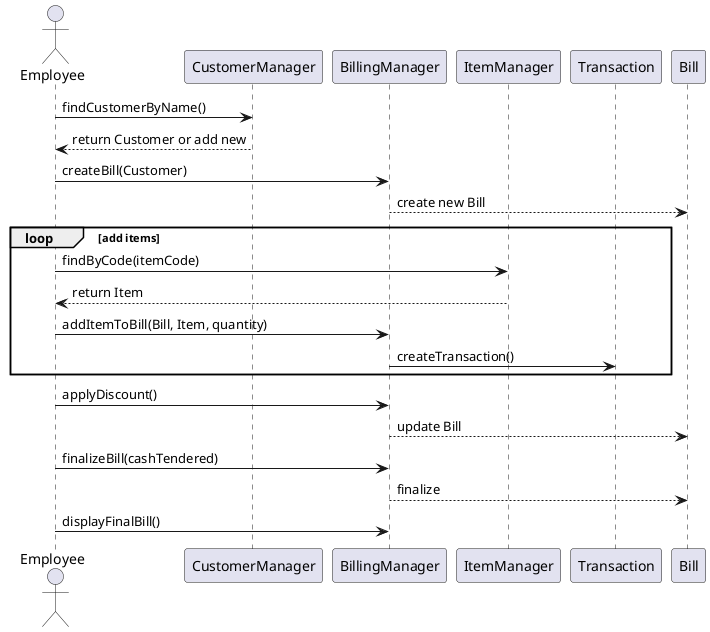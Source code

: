 @startuml
actor Employee
participant CustomerManager
participant BillingManager
participant ItemManager
participant Transaction
participant Bill

Employee -> CustomerManager : findCustomerByName()
CustomerManager --> Employee : return Customer or add new
Employee -> BillingManager : createBill(Customer)
BillingManager --> Bill : create new Bill

loop add items
    Employee -> ItemManager : findByCode(itemCode)
    ItemManager --> Employee : return Item
    Employee -> BillingManager : addItemToBill(Bill, Item, quantity)
    BillingManager -> Transaction : createTransaction()
end

Employee -> BillingManager : applyDiscount()
BillingManager --> Bill : update Bill
Employee -> BillingManager : finalizeBill(cashTendered)
BillingManager --> Bill : finalize
Employee -> BillingManager : displayFinalBill()

@enduml
